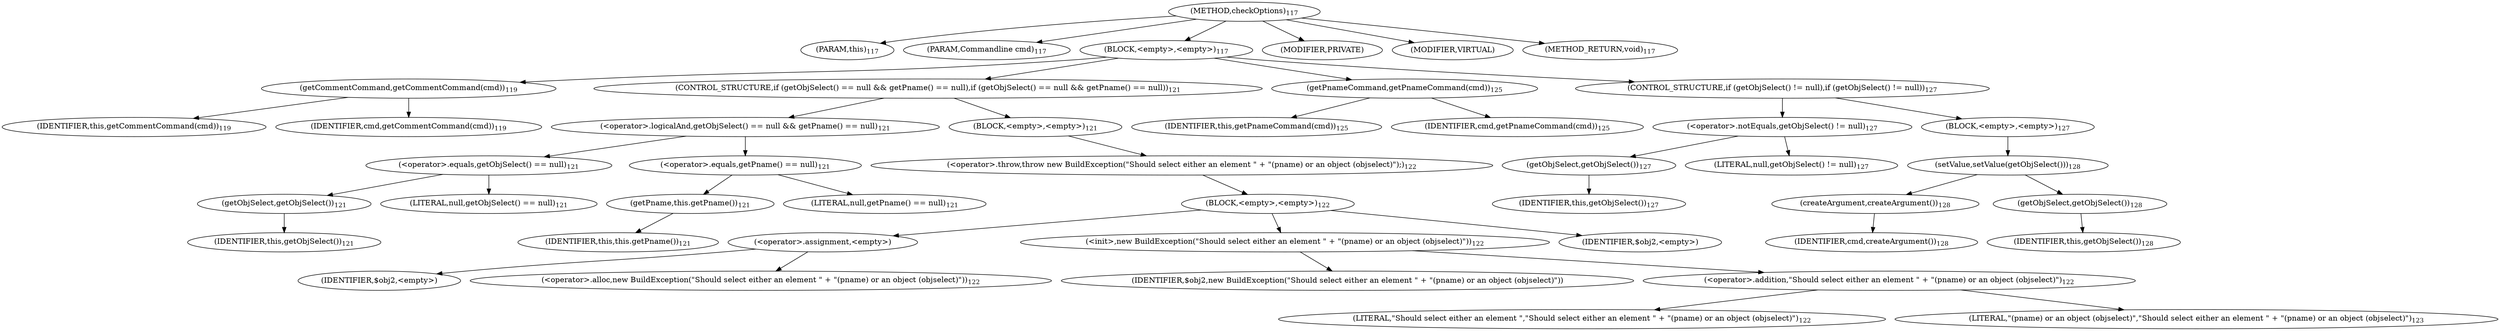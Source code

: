 digraph "checkOptions" {  
"134" [label = <(METHOD,checkOptions)<SUB>117</SUB>> ]
"18" [label = <(PARAM,this)<SUB>117</SUB>> ]
"135" [label = <(PARAM,Commandline cmd)<SUB>117</SUB>> ]
"136" [label = <(BLOCK,&lt;empty&gt;,&lt;empty&gt;)<SUB>117</SUB>> ]
"137" [label = <(getCommentCommand,getCommentCommand(cmd))<SUB>119</SUB>> ]
"17" [label = <(IDENTIFIER,this,getCommentCommand(cmd))<SUB>119</SUB>> ]
"138" [label = <(IDENTIFIER,cmd,getCommentCommand(cmd))<SUB>119</SUB>> ]
"139" [label = <(CONTROL_STRUCTURE,if (getObjSelect() == null &amp;&amp; getPname() == null),if (getObjSelect() == null &amp;&amp; getPname() == null))<SUB>121</SUB>> ]
"140" [label = <(&lt;operator&gt;.logicalAnd,getObjSelect() == null &amp;&amp; getPname() == null)<SUB>121</SUB>> ]
"141" [label = <(&lt;operator&gt;.equals,getObjSelect() == null)<SUB>121</SUB>> ]
"142" [label = <(getObjSelect,getObjSelect())<SUB>121</SUB>> ]
"19" [label = <(IDENTIFIER,this,getObjSelect())<SUB>121</SUB>> ]
"143" [label = <(LITERAL,null,getObjSelect() == null)<SUB>121</SUB>> ]
"144" [label = <(&lt;operator&gt;.equals,getPname() == null)<SUB>121</SUB>> ]
"145" [label = <(getPname,this.getPname())<SUB>121</SUB>> ]
"20" [label = <(IDENTIFIER,this,this.getPname())<SUB>121</SUB>> ]
"146" [label = <(LITERAL,null,getPname() == null)<SUB>121</SUB>> ]
"147" [label = <(BLOCK,&lt;empty&gt;,&lt;empty&gt;)<SUB>121</SUB>> ]
"148" [label = <(&lt;operator&gt;.throw,throw new BuildException(&quot;Should select either an element &quot; + &quot;(pname) or an object (objselect)&quot;);)<SUB>122</SUB>> ]
"149" [label = <(BLOCK,&lt;empty&gt;,&lt;empty&gt;)<SUB>122</SUB>> ]
"150" [label = <(&lt;operator&gt;.assignment,&lt;empty&gt;)> ]
"151" [label = <(IDENTIFIER,$obj2,&lt;empty&gt;)> ]
"152" [label = <(&lt;operator&gt;.alloc,new BuildException(&quot;Should select either an element &quot; + &quot;(pname) or an object (objselect)&quot;))<SUB>122</SUB>> ]
"153" [label = <(&lt;init&gt;,new BuildException(&quot;Should select either an element &quot; + &quot;(pname) or an object (objselect)&quot;))<SUB>122</SUB>> ]
"154" [label = <(IDENTIFIER,$obj2,new BuildException(&quot;Should select either an element &quot; + &quot;(pname) or an object (objselect)&quot;))> ]
"155" [label = <(&lt;operator&gt;.addition,&quot;Should select either an element &quot; + &quot;(pname) or an object (objselect)&quot;)<SUB>122</SUB>> ]
"156" [label = <(LITERAL,&quot;Should select either an element &quot;,&quot;Should select either an element &quot; + &quot;(pname) or an object (objselect)&quot;)<SUB>122</SUB>> ]
"157" [label = <(LITERAL,&quot;(pname) or an object (objselect)&quot;,&quot;Should select either an element &quot; + &quot;(pname) or an object (objselect)&quot;)<SUB>123</SUB>> ]
"158" [label = <(IDENTIFIER,$obj2,&lt;empty&gt;)> ]
"159" [label = <(getPnameCommand,getPnameCommand(cmd))<SUB>125</SUB>> ]
"21" [label = <(IDENTIFIER,this,getPnameCommand(cmd))<SUB>125</SUB>> ]
"160" [label = <(IDENTIFIER,cmd,getPnameCommand(cmd))<SUB>125</SUB>> ]
"161" [label = <(CONTROL_STRUCTURE,if (getObjSelect() != null),if (getObjSelect() != null))<SUB>127</SUB>> ]
"162" [label = <(&lt;operator&gt;.notEquals,getObjSelect() != null)<SUB>127</SUB>> ]
"163" [label = <(getObjSelect,getObjSelect())<SUB>127</SUB>> ]
"22" [label = <(IDENTIFIER,this,getObjSelect())<SUB>127</SUB>> ]
"164" [label = <(LITERAL,null,getObjSelect() != null)<SUB>127</SUB>> ]
"165" [label = <(BLOCK,&lt;empty&gt;,&lt;empty&gt;)<SUB>127</SUB>> ]
"166" [label = <(setValue,setValue(getObjSelect()))<SUB>128</SUB>> ]
"167" [label = <(createArgument,createArgument())<SUB>128</SUB>> ]
"168" [label = <(IDENTIFIER,cmd,createArgument())<SUB>128</SUB>> ]
"169" [label = <(getObjSelect,getObjSelect())<SUB>128</SUB>> ]
"23" [label = <(IDENTIFIER,this,getObjSelect())<SUB>128</SUB>> ]
"170" [label = <(MODIFIER,PRIVATE)> ]
"171" [label = <(MODIFIER,VIRTUAL)> ]
"172" [label = <(METHOD_RETURN,void)<SUB>117</SUB>> ]
  "134" -> "18" 
  "134" -> "135" 
  "134" -> "136" 
  "134" -> "170" 
  "134" -> "171" 
  "134" -> "172" 
  "136" -> "137" 
  "136" -> "139" 
  "136" -> "159" 
  "136" -> "161" 
  "137" -> "17" 
  "137" -> "138" 
  "139" -> "140" 
  "139" -> "147" 
  "140" -> "141" 
  "140" -> "144" 
  "141" -> "142" 
  "141" -> "143" 
  "142" -> "19" 
  "144" -> "145" 
  "144" -> "146" 
  "145" -> "20" 
  "147" -> "148" 
  "148" -> "149" 
  "149" -> "150" 
  "149" -> "153" 
  "149" -> "158" 
  "150" -> "151" 
  "150" -> "152" 
  "153" -> "154" 
  "153" -> "155" 
  "155" -> "156" 
  "155" -> "157" 
  "159" -> "21" 
  "159" -> "160" 
  "161" -> "162" 
  "161" -> "165" 
  "162" -> "163" 
  "162" -> "164" 
  "163" -> "22" 
  "165" -> "166" 
  "166" -> "167" 
  "166" -> "169" 
  "167" -> "168" 
  "169" -> "23" 
}

